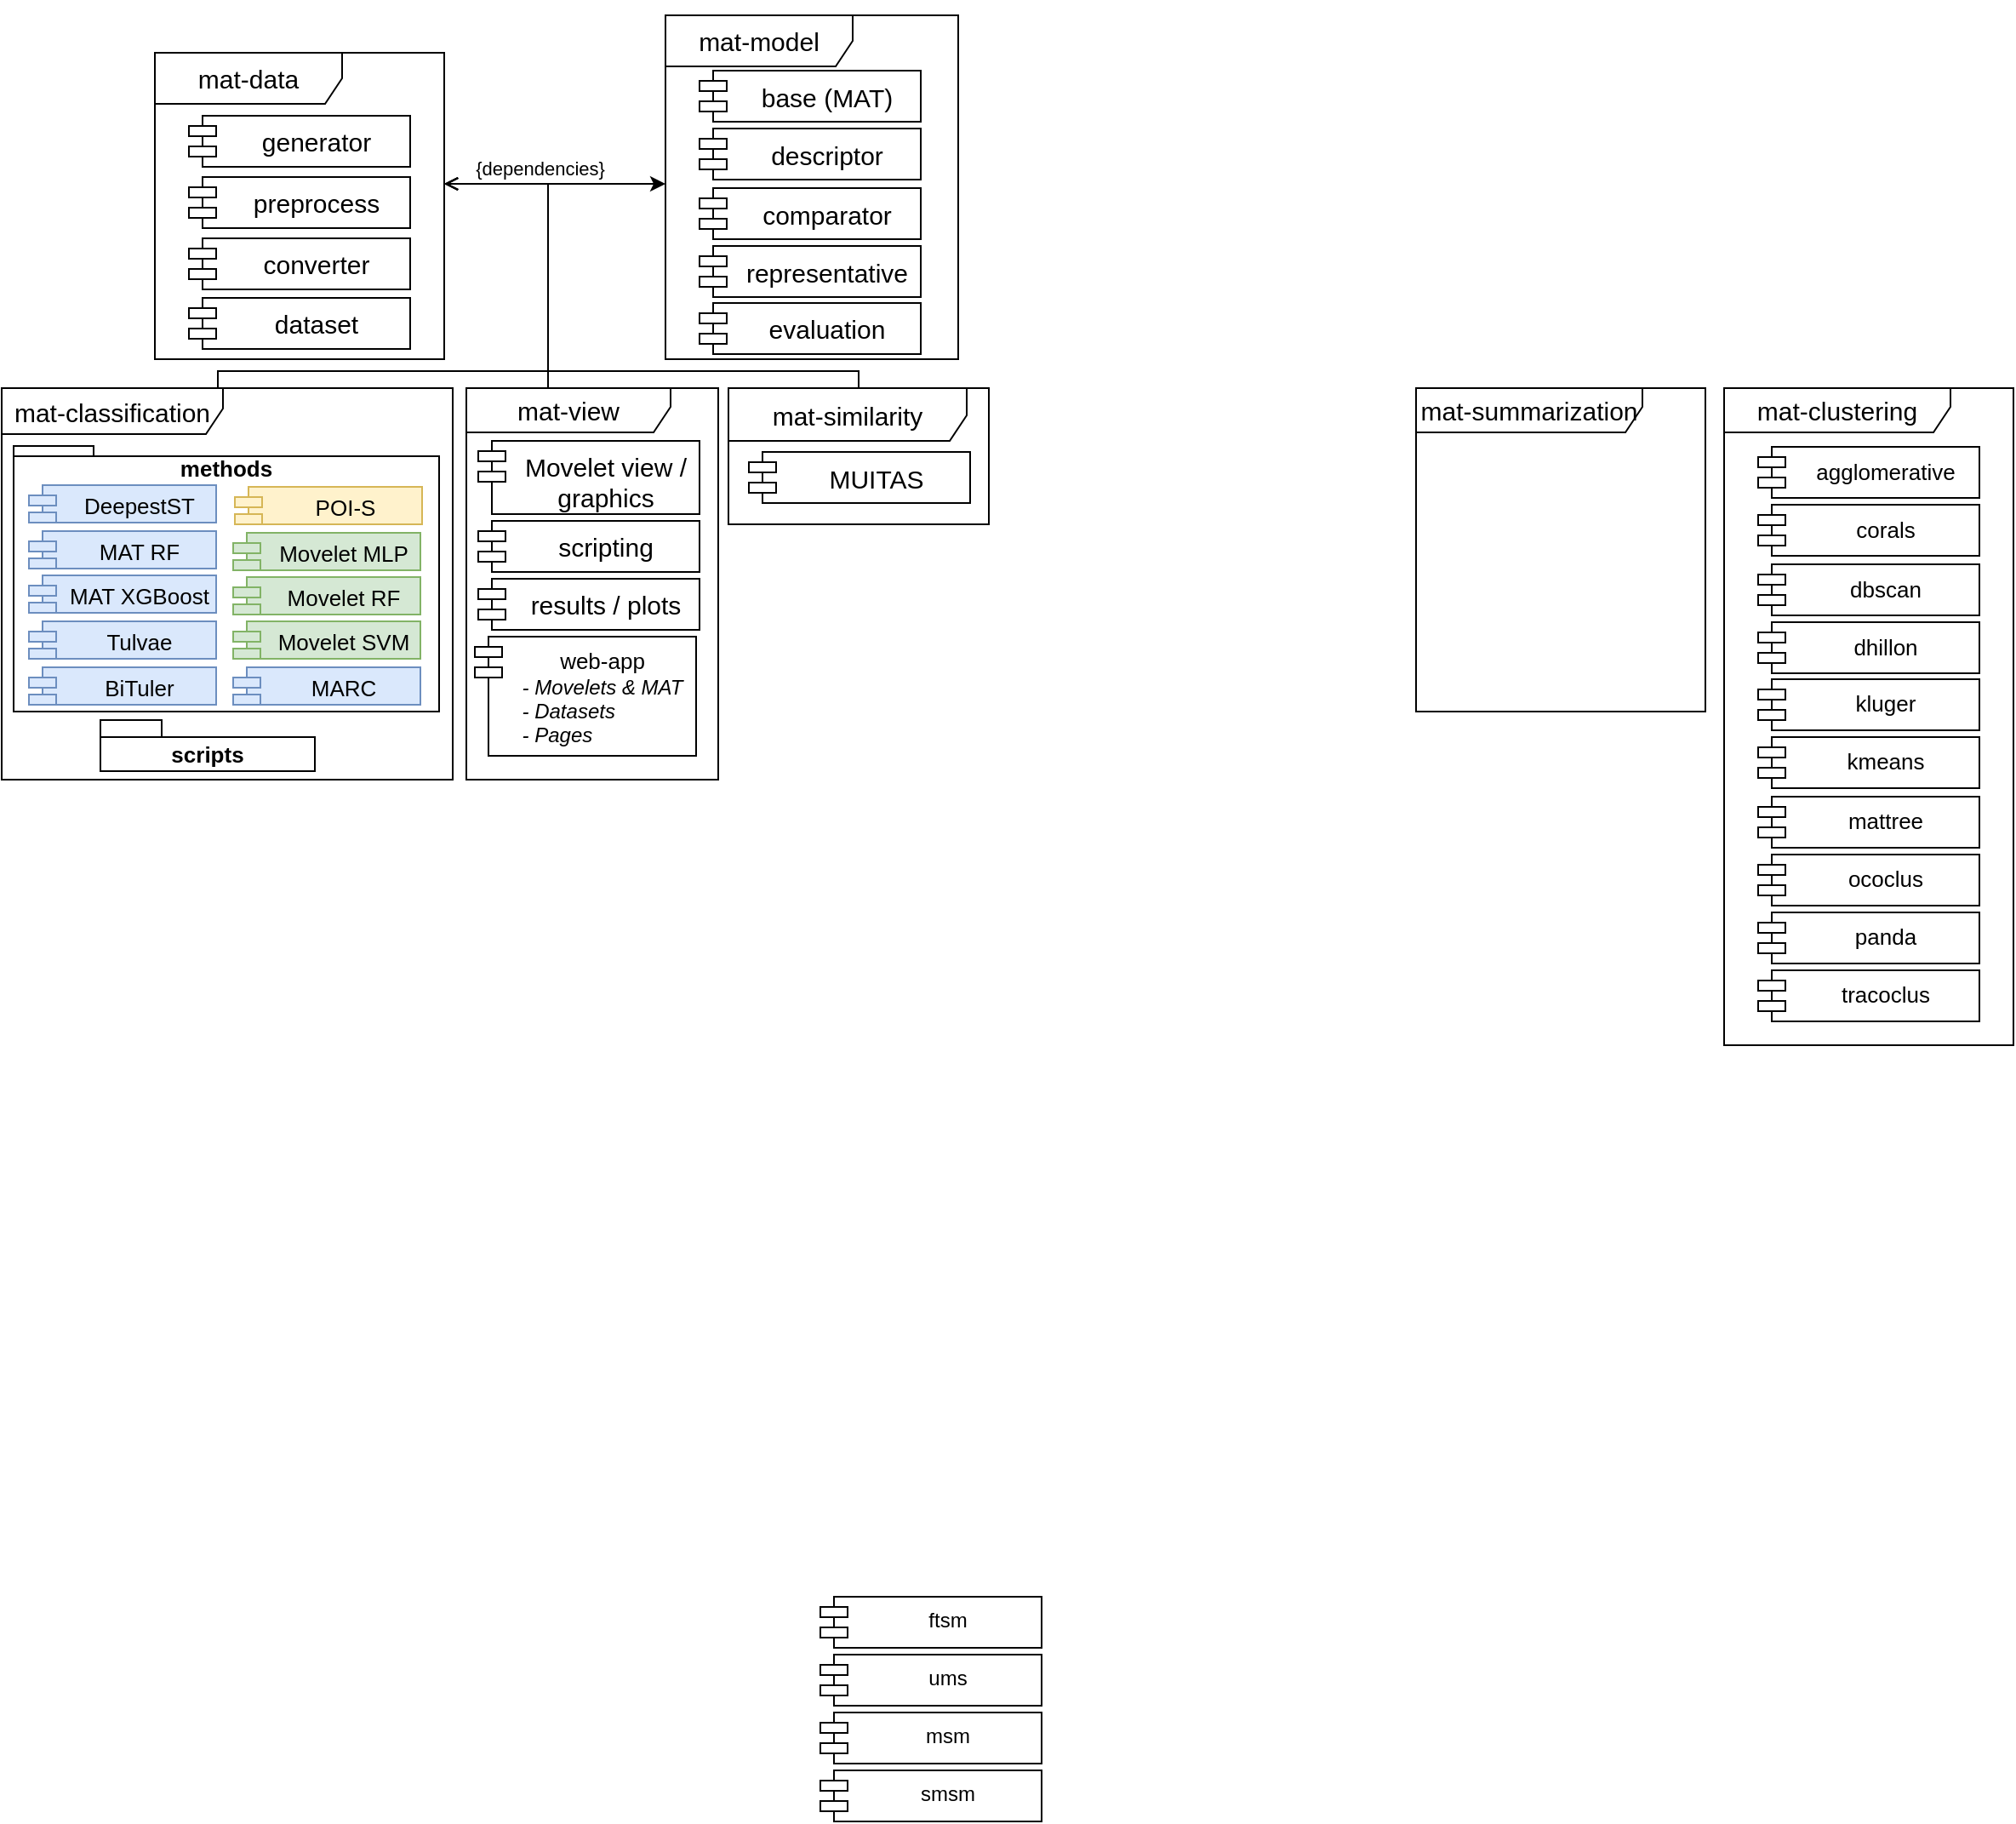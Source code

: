 <mxfile version="24.6.4" type="device">
  <diagram name="Página-1" id="NjSdwOmiIwXVztQAF8Lo">
    <mxGraphModel dx="867" dy="559" grid="1" gridSize="10" guides="1" tooltips="1" connect="1" arrows="1" fold="1" page="1" pageScale="1" pageWidth="827" pageHeight="1169" math="0" shadow="0">
      <root>
        <mxCell id="0" />
        <mxCell id="1" parent="0" />
        <mxCell id="ncjso_DGpGOnADHclqbK-3" value="mat-summarization" style="shape=umlFrame;whiteSpace=wrap;html=1;pointerEvents=0;width=133;height=26;fontSize=15;" parent="1" vertex="1">
          <mxGeometry x="840" y="270" width="170" height="190" as="geometry" />
        </mxCell>
        <mxCell id="ncjso_DGpGOnADHclqbK-20" value="" style="group;fontSize=15;" parent="1" vertex="1" connectable="0">
          <mxGeometry x="399" y="42" width="170" height="212" as="geometry" />
        </mxCell>
        <mxCell id="BebV0c_RTAwMKaFlxQ5s-1" value="&lt;font style=&quot;font-size: 15px;&quot;&gt;mat-model&lt;/font&gt;" style="shape=umlFrame;whiteSpace=wrap;html=1;pointerEvents=0;width=110;height=30;fontSize=13;" parent="ncjso_DGpGOnADHclqbK-20" vertex="1">
          <mxGeometry y="9" width="172" height="202" as="geometry" />
        </mxCell>
        <mxCell id="ncjso_DGpGOnADHclqbK-15" value="base (MAT)" style="shape=module;align=left;spacingLeft=20;align=center;verticalAlign=top;whiteSpace=wrap;html=1;jettyWidth=16;jettyHeight=6;fontSize=15;" parent="ncjso_DGpGOnADHclqbK-20" vertex="1">
          <mxGeometry x="20" y="41.5" width="130" height="30" as="geometry" />
        </mxCell>
        <mxCell id="ncjso_DGpGOnADHclqbK-16" value="descriptor" style="shape=module;align=left;spacingLeft=20;align=center;verticalAlign=top;whiteSpace=wrap;html=1;jettyWidth=16;jettyHeight=6;fontSize=15;" parent="ncjso_DGpGOnADHclqbK-20" vertex="1">
          <mxGeometry x="20" y="75.5" width="130" height="30" as="geometry" />
        </mxCell>
        <mxCell id="ncjso_DGpGOnADHclqbK-17" value="comparator" style="shape=module;align=left;spacingLeft=20;align=center;verticalAlign=top;whiteSpace=wrap;html=1;jettyWidth=16;jettyHeight=6;fontSize=15;" parent="ncjso_DGpGOnADHclqbK-20" vertex="1">
          <mxGeometry x="20" y="110.5" width="130" height="30" as="geometry" />
        </mxCell>
        <mxCell id="ncjso_DGpGOnADHclqbK-18" value="representative" style="shape=module;align=left;spacingLeft=20;align=center;verticalAlign=top;whiteSpace=wrap;html=1;jettyWidth=16;jettyHeight=6;fontSize=15;" parent="ncjso_DGpGOnADHclqbK-20" vertex="1">
          <mxGeometry x="20" y="144.5" width="130" height="30" as="geometry" />
        </mxCell>
        <mxCell id="ncjso_DGpGOnADHclqbK-19" value="evaluation" style="shape=module;align=left;spacingLeft=20;align=center;verticalAlign=top;whiteSpace=wrap;html=1;jettyWidth=16;jettyHeight=6;fontSize=15;" parent="ncjso_DGpGOnADHclqbK-20" vertex="1">
          <mxGeometry x="20" y="178" width="130" height="30" as="geometry" />
        </mxCell>
        <mxCell id="ncjso_DGpGOnADHclqbK-22" value="" style="group;fontSize=15;" parent="1" vertex="1" connectable="0">
          <mxGeometry x="1021" y="270" width="170" height="386" as="geometry" />
        </mxCell>
        <mxCell id="ncjso_DGpGOnADHclqbK-4" value="&lt;font style=&quot;font-size: 15px;&quot;&gt;mat-clustering&lt;/font&gt;" style="shape=umlFrame;whiteSpace=wrap;html=1;pointerEvents=0;width=133;height=26;fontSize=13;" parent="ncjso_DGpGOnADHclqbK-22" vertex="1">
          <mxGeometry width="170" height="386" as="geometry" />
        </mxCell>
        <mxCell id="ncjso_DGpGOnADHclqbK-5" value="agglomerative" style="shape=module;align=left;spacingLeft=20;align=center;verticalAlign=top;whiteSpace=wrap;html=1;jettyWidth=16;jettyHeight=6;fontSize=13;" parent="ncjso_DGpGOnADHclqbK-22" vertex="1">
          <mxGeometry x="20" y="34.5" width="130" height="30" as="geometry" />
        </mxCell>
        <mxCell id="ncjso_DGpGOnADHclqbK-6" value="corals" style="shape=module;align=left;spacingLeft=20;align=center;verticalAlign=top;whiteSpace=wrap;html=1;jettyWidth=16;jettyHeight=6;fontSize=13;" parent="ncjso_DGpGOnADHclqbK-22" vertex="1">
          <mxGeometry x="20" y="68.5" width="130" height="30" as="geometry" />
        </mxCell>
        <mxCell id="ncjso_DGpGOnADHclqbK-7" value="dbscan" style="shape=module;align=left;spacingLeft=20;align=center;verticalAlign=top;whiteSpace=wrap;html=1;jettyWidth=16;jettyHeight=6;fontSize=13;" parent="ncjso_DGpGOnADHclqbK-22" vertex="1">
          <mxGeometry x="20" y="103.5" width="130" height="30" as="geometry" />
        </mxCell>
        <mxCell id="ncjso_DGpGOnADHclqbK-8" value="dhillon" style="shape=module;align=left;spacingLeft=20;align=center;verticalAlign=top;whiteSpace=wrap;html=1;jettyWidth=16;jettyHeight=6;fontSize=13;" parent="ncjso_DGpGOnADHclqbK-22" vertex="1">
          <mxGeometry x="20" y="137.5" width="130" height="30" as="geometry" />
        </mxCell>
        <mxCell id="ncjso_DGpGOnADHclqbK-9" value="kluger" style="shape=module;align=left;spacingLeft=20;align=center;verticalAlign=top;whiteSpace=wrap;html=1;jettyWidth=16;jettyHeight=6;fontSize=13;" parent="ncjso_DGpGOnADHclqbK-22" vertex="1">
          <mxGeometry x="20" y="171" width="130" height="30" as="geometry" />
        </mxCell>
        <mxCell id="ncjso_DGpGOnADHclqbK-10" value="kmeans" style="shape=module;align=left;spacingLeft=20;align=center;verticalAlign=top;whiteSpace=wrap;html=1;jettyWidth=16;jettyHeight=6;fontSize=13;" parent="ncjso_DGpGOnADHclqbK-22" vertex="1">
          <mxGeometry x="20" y="205" width="130" height="30" as="geometry" />
        </mxCell>
        <mxCell id="ncjso_DGpGOnADHclqbK-11" value="mattree" style="shape=module;align=left;spacingLeft=20;align=center;verticalAlign=top;whiteSpace=wrap;html=1;jettyWidth=16;jettyHeight=6;fontSize=13;" parent="ncjso_DGpGOnADHclqbK-22" vertex="1">
          <mxGeometry x="20" y="240" width="130" height="30" as="geometry" />
        </mxCell>
        <mxCell id="ncjso_DGpGOnADHclqbK-12" value="ococlus" style="shape=module;align=left;spacingLeft=20;align=center;verticalAlign=top;whiteSpace=wrap;html=1;jettyWidth=16;jettyHeight=6;fontSize=13;" parent="ncjso_DGpGOnADHclqbK-22" vertex="1">
          <mxGeometry x="20" y="274" width="130" height="30" as="geometry" />
        </mxCell>
        <mxCell id="ncjso_DGpGOnADHclqbK-13" value="panda" style="shape=module;align=left;spacingLeft=20;align=center;verticalAlign=top;whiteSpace=wrap;html=1;jettyWidth=16;jettyHeight=6;fontSize=13;" parent="ncjso_DGpGOnADHclqbK-22" vertex="1">
          <mxGeometry x="20" y="308" width="130" height="30" as="geometry" />
        </mxCell>
        <mxCell id="ncjso_DGpGOnADHclqbK-14" value="tracoclus" style="shape=module;align=left;spacingLeft=20;align=center;verticalAlign=top;whiteSpace=wrap;html=1;jettyWidth=16;jettyHeight=6;fontSize=13;" parent="ncjso_DGpGOnADHclqbK-22" vertex="1">
          <mxGeometry x="20" y="342" width="130" height="30" as="geometry" />
        </mxCell>
        <mxCell id="ncjso_DGpGOnADHclqbK-27" value="" style="group;fontSize=15;" parent="1" vertex="1" connectable="0">
          <mxGeometry x="99" y="53" width="170" height="200" as="geometry" />
        </mxCell>
        <mxCell id="n9qyGrMY-b-BzYaa1yog-2" value="&lt;font style=&quot;font-size: 15px;&quot;&gt;mat-data&lt;/font&gt;" style="shape=umlFrame;whiteSpace=wrap;html=1;pointerEvents=0;width=110;height=30;fontSize=13;" parent="ncjso_DGpGOnADHclqbK-27" vertex="1">
          <mxGeometry y="20" width="170" height="180" as="geometry" />
        </mxCell>
        <mxCell id="n9qyGrMY-b-BzYaa1yog-4" value="preprocess" style="shape=module;align=left;spacingLeft=20;align=center;verticalAlign=top;whiteSpace=wrap;html=1;jettyWidth=16;jettyHeight=6;fontSize=15;" parent="ncjso_DGpGOnADHclqbK-27" vertex="1">
          <mxGeometry x="20" y="93" width="130" height="30" as="geometry" />
        </mxCell>
        <mxCell id="n9qyGrMY-b-BzYaa1yog-5" value="generator" style="shape=module;align=left;spacingLeft=20;align=center;verticalAlign=top;whiteSpace=wrap;html=1;jettyWidth=16;jettyHeight=6;fontSize=15;" parent="ncjso_DGpGOnADHclqbK-27" vertex="1">
          <mxGeometry x="20" y="57" width="130" height="30" as="geometry" />
        </mxCell>
        <mxCell id="n9qyGrMY-b-BzYaa1yog-36" value="converter" style="shape=module;align=left;spacingLeft=20;align=center;verticalAlign=top;whiteSpace=wrap;html=1;jettyWidth=16;jettyHeight=6;fontSize=15;" parent="ncjso_DGpGOnADHclqbK-27" vertex="1">
          <mxGeometry x="20" y="129" width="130" height="30" as="geometry" />
        </mxCell>
        <mxCell id="mgZLQg_ETMRa4hPbAOP7-1" value="dataset" style="shape=module;align=left;spacingLeft=20;align=center;verticalAlign=top;whiteSpace=wrap;html=1;jettyWidth=16;jettyHeight=6;fontSize=15;" parent="ncjso_DGpGOnADHclqbK-27" vertex="1">
          <mxGeometry x="20" y="164" width="130" height="30" as="geometry" />
        </mxCell>
        <mxCell id="ncjso_DGpGOnADHclqbK-32" value="ftsm" style="shape=module;align=left;spacingLeft=20;align=center;verticalAlign=top;whiteSpace=wrap;html=1;jettyWidth=16;jettyHeight=6;" parent="1" vertex="1">
          <mxGeometry x="490" y="980" width="130" height="30" as="geometry" />
        </mxCell>
        <mxCell id="ncjso_DGpGOnADHclqbK-33" value="ums" style="shape=module;align=left;spacingLeft=20;align=center;verticalAlign=top;whiteSpace=wrap;html=1;jettyWidth=16;jettyHeight=6;" parent="1" vertex="1">
          <mxGeometry x="490" y="1014" width="130" height="30" as="geometry" />
        </mxCell>
        <mxCell id="ncjso_DGpGOnADHclqbK-34" value="msm" style="shape=module;align=left;spacingLeft=20;align=center;verticalAlign=top;whiteSpace=wrap;html=1;jettyWidth=16;jettyHeight=6;" parent="1" vertex="1">
          <mxGeometry x="490" y="1048" width="130" height="30" as="geometry" />
        </mxCell>
        <mxCell id="ncjso_DGpGOnADHclqbK-35" value="smsm" style="shape=module;align=left;spacingLeft=20;align=center;verticalAlign=top;whiteSpace=wrap;html=1;jettyWidth=16;jettyHeight=6;" parent="1" vertex="1">
          <mxGeometry x="490" y="1082" width="130" height="30" as="geometry" />
        </mxCell>
        <mxCell id="SCJ5JIDUIHS9O753QhGI-7" style="edgeStyle=orthogonalEdgeStyle;rounded=0;orthogonalLoop=1;jettySize=auto;html=1;endArrow=open;endFill=0;" edge="1" parent="1" source="n9qyGrMY-b-BzYaa1yog-6" target="n9qyGrMY-b-BzYaa1yog-2">
          <mxGeometry relative="1" as="geometry">
            <Array as="points">
              <mxPoint x="330" y="150" />
            </Array>
          </mxGeometry>
        </mxCell>
        <mxCell id="n9qyGrMY-b-BzYaa1yog-6" value="mat-view" style="shape=umlFrame;whiteSpace=wrap;html=1;pointerEvents=0;width=120;height=26;movable=1;resizable=1;rotatable=1;deletable=1;editable=1;locked=0;connectable=1;fontSize=15;" parent="1" vertex="1">
          <mxGeometry x="282" y="270" width="148" height="230" as="geometry" />
        </mxCell>
        <mxCell id="n9qyGrMY-b-BzYaa1yog-7" value="web-app &lt;br style=&quot;font-size: 13px;&quot;&gt;&lt;div style=&quot;text-align: left; font-size: 12px;&quot;&gt;&lt;i style=&quot;background-color: initial;&quot;&gt;&lt;font style=&quot;font-size: 12px;&quot;&gt;- Movelets &amp;amp; MAT&lt;/font&gt;&lt;/i&gt;&lt;/div&gt;&lt;div style=&quot;text-align: left; font-size: 12px;&quot;&gt;&lt;i style=&quot;&quot;&gt;&lt;font style=&quot;font-size: 12px;&quot;&gt;- Datasets&lt;/font&gt;&lt;/i&gt;&lt;/div&gt;&lt;div style=&quot;text-align: left; font-size: 12px;&quot;&gt;&lt;font style=&quot;font-size: 12px;&quot;&gt;&lt;i style=&quot;&quot;&gt;&lt;font style=&quot;font-size: 12px;&quot;&gt;- Pages&lt;/font&gt;&lt;/i&gt;&lt;/font&gt;&lt;/div&gt;" style="shape=module;align=left;spacingLeft=20;align=center;verticalAlign=top;whiteSpace=wrap;html=1;jettyWidth=16;jettyHeight=6;movable=1;resizable=1;rotatable=1;deletable=1;editable=1;locked=0;connectable=1;fontSize=13;" parent="1" vertex="1">
          <mxGeometry x="287" y="416" width="130" height="70" as="geometry" />
        </mxCell>
        <mxCell id="n9qyGrMY-b-BzYaa1yog-8" value="Movelet view / graphics" style="shape=module;align=left;spacingLeft=20;align=center;verticalAlign=top;whiteSpace=wrap;html=1;jettyWidth=16;jettyHeight=6;movable=1;resizable=1;rotatable=1;deletable=1;editable=1;locked=0;connectable=1;fontSize=15;" parent="1" vertex="1">
          <mxGeometry x="289" y="301" width="130" height="43" as="geometry" />
        </mxCell>
        <mxCell id="WLPvtYNxR7xuiW8ZqiI3-1" value="scripting" style="shape=module;align=left;spacingLeft=20;align=center;verticalAlign=top;whiteSpace=wrap;html=1;jettyWidth=16;jettyHeight=6;movable=1;resizable=1;rotatable=1;deletable=1;editable=1;locked=0;connectable=1;fontSize=15;" parent="1" vertex="1">
          <mxGeometry x="289" y="348" width="130" height="30" as="geometry" />
        </mxCell>
        <mxCell id="WLPvtYNxR7xuiW8ZqiI3-7" value="results / plots" style="shape=module;align=left;spacingLeft=20;align=center;verticalAlign=top;whiteSpace=wrap;html=1;jettyWidth=16;jettyHeight=6;movable=1;resizable=1;rotatable=1;deletable=1;editable=1;locked=0;connectable=1;fontSize=15;" parent="1" vertex="1">
          <mxGeometry x="289" y="382" width="130" height="30" as="geometry" />
        </mxCell>
        <mxCell id="ncjso_DGpGOnADHclqbK-2" value="mat-similarity" style="shape=umlFrame;whiteSpace=wrap;html=1;pointerEvents=0;width=140;height=31;fontSize=15;" parent="1" vertex="1">
          <mxGeometry x="436" y="270" width="153" height="80" as="geometry" />
        </mxCell>
        <mxCell id="ncjso_DGpGOnADHclqbK-31" value="MUITAS" style="shape=module;align=left;spacingLeft=20;align=center;verticalAlign=top;whiteSpace=wrap;html=1;jettyWidth=16;jettyHeight=6;fontSize=15;" parent="1" vertex="1">
          <mxGeometry x="448" y="307.5" width="130" height="30" as="geometry" />
        </mxCell>
        <mxCell id="mgZLQg_ETMRa4hPbAOP7-5" value="methods" style="shape=folder;fontStyle=1;spacingTop=10;tabWidth=47;tabHeight=6;tabPosition=left;html=1;whiteSpace=wrap;horizontal=1;verticalAlign=bottom;fillColor=none;fontSize=13;labelPosition=center;verticalLabelPosition=top;align=center;spacing=-22;" parent="1" vertex="1">
          <mxGeometry x="16" y="304" width="250" height="156" as="geometry" />
        </mxCell>
        <mxCell id="n9qyGrMY-b-BzYaa1yog-10" value="Movelet MLP" style="shape=module;align=left;spacingLeft=20;align=center;verticalAlign=top;whiteSpace=wrap;html=1;jettyWidth=16;jettyHeight=6;fillColor=#d5e8d4;strokeColor=#82b366;fontSize=13;spacing=0;" parent="1" vertex="1">
          <mxGeometry x="145" y="355" width="110" height="22" as="geometry" />
        </mxCell>
        <mxCell id="SCJ5JIDUIHS9O753QhGI-5" style="edgeStyle=orthogonalEdgeStyle;rounded=0;orthogonalLoop=1;jettySize=auto;html=1;endArrow=open;endFill=0;" edge="1" parent="1" source="n9qyGrMY-b-BzYaa1yog-19" target="n9qyGrMY-b-BzYaa1yog-2">
          <mxGeometry relative="1" as="geometry">
            <Array as="points">
              <mxPoint x="136" y="260" />
              <mxPoint x="330" y="260" />
              <mxPoint x="330" y="150" />
            </Array>
          </mxGeometry>
        </mxCell>
        <mxCell id="SCJ5JIDUIHS9O753QhGI-9" style="edgeStyle=orthogonalEdgeStyle;rounded=0;orthogonalLoop=1;jettySize=auto;html=1;" edge="1" parent="1" source="n9qyGrMY-b-BzYaa1yog-19" target="BebV0c_RTAwMKaFlxQ5s-1">
          <mxGeometry relative="1" as="geometry">
            <Array as="points">
              <mxPoint x="136" y="260" />
              <mxPoint x="330" y="260" />
              <mxPoint x="330" y="150" />
            </Array>
          </mxGeometry>
        </mxCell>
        <mxCell id="n9qyGrMY-b-BzYaa1yog-19" value="mat-classification" style="shape=umlFrame;whiteSpace=wrap;html=1;pointerEvents=0;width=130;height=27;fontSize=15;" parent="1" vertex="1">
          <mxGeometry x="9" y="270" width="265" height="230" as="geometry" />
        </mxCell>
        <mxCell id="n9qyGrMY-b-BzYaa1yog-20" value="POI-S" style="shape=module;align=left;spacingLeft=20;align=center;verticalAlign=top;whiteSpace=wrap;html=1;jettyWidth=16;jettyHeight=6;fillColor=#fff2cc;strokeColor=#d6b656;fontSize=13;spacing=0;" parent="1" vertex="1">
          <mxGeometry x="146" y="328" width="110" height="22" as="geometry" />
        </mxCell>
        <mxCell id="n9qyGrMY-b-BzYaa1yog-21" value="MARC" style="shape=module;align=left;spacingLeft=20;align=center;verticalAlign=top;whiteSpace=wrap;html=1;jettyWidth=16;jettyHeight=6;fillColor=#dae8fc;strokeColor=#6c8ebf;fontSize=13;spacing=0;" parent="1" vertex="1">
          <mxGeometry x="145" y="434" width="110" height="22" as="geometry" />
        </mxCell>
        <mxCell id="n9qyGrMY-b-BzYaa1yog-24" value="Movelet RF" style="shape=module;align=left;spacingLeft=20;align=center;verticalAlign=top;whiteSpace=wrap;html=1;jettyWidth=16;jettyHeight=6;fillColor=#d5e8d4;strokeColor=#82b366;fontSize=13;spacing=0;" parent="1" vertex="1">
          <mxGeometry x="145" y="381" width="110" height="22" as="geometry" />
        </mxCell>
        <mxCell id="n9qyGrMY-b-BzYaa1yog-25" value="Movelet SVM" style="shape=module;align=left;spacingLeft=20;align=center;verticalAlign=top;whiteSpace=wrap;html=1;jettyWidth=16;jettyHeight=6;fillColor=#d5e8d4;strokeColor=#82b366;fontSize=13;spacing=0;" parent="1" vertex="1">
          <mxGeometry x="145" y="407" width="110" height="22" as="geometry" />
        </mxCell>
        <mxCell id="n9qyGrMY-b-BzYaa1yog-26" value="DeepestST" style="shape=module;align=left;spacingLeft=20;align=center;verticalAlign=top;whiteSpace=wrap;html=1;jettyWidth=16;jettyHeight=6;fillColor=#dae8fc;strokeColor=#6c8ebf;fontSize=13;spacing=0;" parent="1" vertex="1">
          <mxGeometry x="25" y="327" width="110" height="22" as="geometry" />
        </mxCell>
        <mxCell id="n9qyGrMY-b-BzYaa1yog-27" value="MAT RF" style="shape=module;align=left;spacingLeft=20;align=center;verticalAlign=top;whiteSpace=wrap;html=1;jettyWidth=16;jettyHeight=6;fillColor=#dae8fc;strokeColor=#6c8ebf;fontSize=13;spacing=0;" parent="1" vertex="1">
          <mxGeometry x="25" y="354" width="110" height="22" as="geometry" />
        </mxCell>
        <mxCell id="n9qyGrMY-b-BzYaa1yog-28" value="MAT XGBoost" style="shape=module;align=left;spacingLeft=20;align=center;verticalAlign=top;whiteSpace=wrap;html=1;jettyWidth=16;jettyHeight=6;fillColor=#dae8fc;strokeColor=#6c8ebf;fontSize=13;spacing=0;" parent="1" vertex="1">
          <mxGeometry x="25" y="380" width="110" height="22" as="geometry" />
        </mxCell>
        <mxCell id="n9qyGrMY-b-BzYaa1yog-29" value="Tulvae" style="shape=module;align=left;spacingLeft=20;align=center;verticalAlign=top;whiteSpace=wrap;html=1;jettyWidth=16;jettyHeight=6;fillColor=#dae8fc;strokeColor=#6c8ebf;fontSize=13;spacing=0;" parent="1" vertex="1">
          <mxGeometry x="25" y="407" width="110" height="22" as="geometry" />
        </mxCell>
        <mxCell id="n9qyGrMY-b-BzYaa1yog-30" value="BiTuler" style="shape=module;align=left;spacingLeft=20;align=center;verticalAlign=top;whiteSpace=wrap;html=1;jettyWidth=16;jettyHeight=6;fillColor=#dae8fc;strokeColor=#6c8ebf;fontSize=13;spacing=0;" parent="1" vertex="1">
          <mxGeometry x="25" y="434" width="110" height="22" as="geometry" />
        </mxCell>
        <mxCell id="mgZLQg_ETMRa4hPbAOP7-6" value="scripts" style="shape=folder;fontStyle=1;spacingTop=10;tabWidth=36;tabHeight=10;tabPosition=left;html=1;whiteSpace=wrap;fontSize=13;" parent="1" vertex="1">
          <mxGeometry x="67" y="465" width="126" height="30" as="geometry" />
        </mxCell>
        <mxCell id="SCJ5JIDUIHS9O753QhGI-8" style="edgeStyle=orthogonalEdgeStyle;rounded=0;orthogonalLoop=1;jettySize=auto;html=1;endArrow=open;endFill=0;" edge="1" parent="1" source="ncjso_DGpGOnADHclqbK-2" target="n9qyGrMY-b-BzYaa1yog-2">
          <mxGeometry relative="1" as="geometry">
            <Array as="points">
              <mxPoint x="513" y="260" />
              <mxPoint x="330" y="260" />
              <mxPoint x="330" y="150" />
            </Array>
          </mxGeometry>
        </mxCell>
        <mxCell id="SCJ5JIDUIHS9O753QhGI-10" value="{dependencies}" style="edgeLabel;html=1;align=center;verticalAlign=middle;resizable=0;points=[];" vertex="1" connectable="0" parent="SCJ5JIDUIHS9O753QhGI-8">
          <mxGeometry x="0.729" y="-2" relative="1" as="geometry">
            <mxPoint x="6" y="-7" as="offset" />
          </mxGeometry>
        </mxCell>
      </root>
    </mxGraphModel>
  </diagram>
</mxfile>
